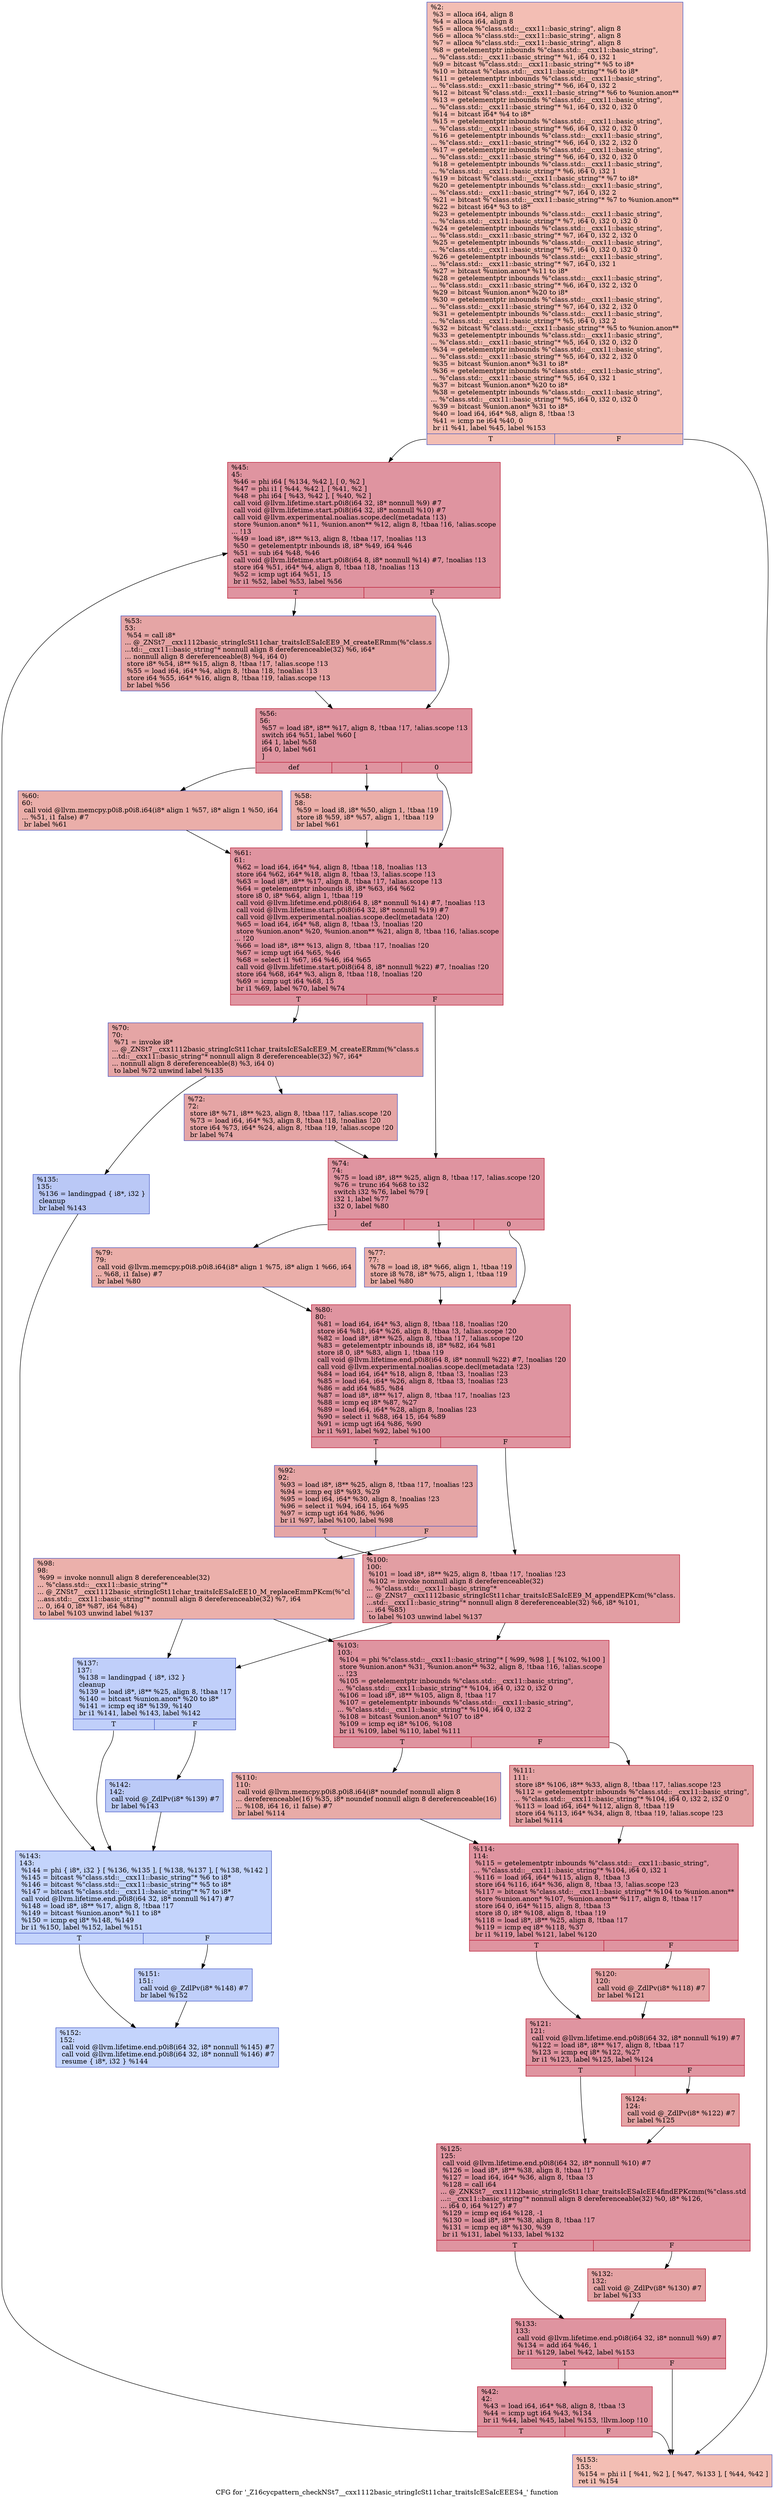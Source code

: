 digraph "CFG for '_Z16cycpattern_checkNSt7__cxx1112basic_stringIcSt11char_traitsIcESaIcEEES4_' function" {
	label="CFG for '_Z16cycpattern_checkNSt7__cxx1112basic_stringIcSt11char_traitsIcESaIcEEES4_' function";

	Node0x564b81368ff0 [shape=record,color="#3d50c3ff", style=filled, fillcolor="#e36c5570",label="{%2:\l  %3 = alloca i64, align 8\l  %4 = alloca i64, align 8\l  %5 = alloca %\"class.std::__cxx11::basic_string\", align 8\l  %6 = alloca %\"class.std::__cxx11::basic_string\", align 8\l  %7 = alloca %\"class.std::__cxx11::basic_string\", align 8\l  %8 = getelementptr inbounds %\"class.std::__cxx11::basic_string\",\l... %\"class.std::__cxx11::basic_string\"* %1, i64 0, i32 1\l  %9 = bitcast %\"class.std::__cxx11::basic_string\"* %5 to i8*\l  %10 = bitcast %\"class.std::__cxx11::basic_string\"* %6 to i8*\l  %11 = getelementptr inbounds %\"class.std::__cxx11::basic_string\",\l... %\"class.std::__cxx11::basic_string\"* %6, i64 0, i32 2\l  %12 = bitcast %\"class.std::__cxx11::basic_string\"* %6 to %union.anon**\l  %13 = getelementptr inbounds %\"class.std::__cxx11::basic_string\",\l... %\"class.std::__cxx11::basic_string\"* %1, i64 0, i32 0, i32 0\l  %14 = bitcast i64* %4 to i8*\l  %15 = getelementptr inbounds %\"class.std::__cxx11::basic_string\",\l... %\"class.std::__cxx11::basic_string\"* %6, i64 0, i32 0, i32 0\l  %16 = getelementptr inbounds %\"class.std::__cxx11::basic_string\",\l... %\"class.std::__cxx11::basic_string\"* %6, i64 0, i32 2, i32 0\l  %17 = getelementptr inbounds %\"class.std::__cxx11::basic_string\",\l... %\"class.std::__cxx11::basic_string\"* %6, i64 0, i32 0, i32 0\l  %18 = getelementptr inbounds %\"class.std::__cxx11::basic_string\",\l... %\"class.std::__cxx11::basic_string\"* %6, i64 0, i32 1\l  %19 = bitcast %\"class.std::__cxx11::basic_string\"* %7 to i8*\l  %20 = getelementptr inbounds %\"class.std::__cxx11::basic_string\",\l... %\"class.std::__cxx11::basic_string\"* %7, i64 0, i32 2\l  %21 = bitcast %\"class.std::__cxx11::basic_string\"* %7 to %union.anon**\l  %22 = bitcast i64* %3 to i8*\l  %23 = getelementptr inbounds %\"class.std::__cxx11::basic_string\",\l... %\"class.std::__cxx11::basic_string\"* %7, i64 0, i32 0, i32 0\l  %24 = getelementptr inbounds %\"class.std::__cxx11::basic_string\",\l... %\"class.std::__cxx11::basic_string\"* %7, i64 0, i32 2, i32 0\l  %25 = getelementptr inbounds %\"class.std::__cxx11::basic_string\",\l... %\"class.std::__cxx11::basic_string\"* %7, i64 0, i32 0, i32 0\l  %26 = getelementptr inbounds %\"class.std::__cxx11::basic_string\",\l... %\"class.std::__cxx11::basic_string\"* %7, i64 0, i32 1\l  %27 = bitcast %union.anon* %11 to i8*\l  %28 = getelementptr inbounds %\"class.std::__cxx11::basic_string\",\l... %\"class.std::__cxx11::basic_string\"* %6, i64 0, i32 2, i32 0\l  %29 = bitcast %union.anon* %20 to i8*\l  %30 = getelementptr inbounds %\"class.std::__cxx11::basic_string\",\l... %\"class.std::__cxx11::basic_string\"* %7, i64 0, i32 2, i32 0\l  %31 = getelementptr inbounds %\"class.std::__cxx11::basic_string\",\l... %\"class.std::__cxx11::basic_string\"* %5, i64 0, i32 2\l  %32 = bitcast %\"class.std::__cxx11::basic_string\"* %5 to %union.anon**\l  %33 = getelementptr inbounds %\"class.std::__cxx11::basic_string\",\l... %\"class.std::__cxx11::basic_string\"* %5, i64 0, i32 0, i32 0\l  %34 = getelementptr inbounds %\"class.std::__cxx11::basic_string\",\l... %\"class.std::__cxx11::basic_string\"* %5, i64 0, i32 2, i32 0\l  %35 = bitcast %union.anon* %31 to i8*\l  %36 = getelementptr inbounds %\"class.std::__cxx11::basic_string\",\l... %\"class.std::__cxx11::basic_string\"* %5, i64 0, i32 1\l  %37 = bitcast %union.anon* %20 to i8*\l  %38 = getelementptr inbounds %\"class.std::__cxx11::basic_string\",\l... %\"class.std::__cxx11::basic_string\"* %5, i64 0, i32 0, i32 0\l  %39 = bitcast %union.anon* %31 to i8*\l  %40 = load i64, i64* %8, align 8, !tbaa !3\l  %41 = icmp ne i64 %40, 0\l  br i1 %41, label %45, label %153\l|{<s0>T|<s1>F}}"];
	Node0x564b81368ff0:s0 -> Node0x564b813697d0;
	Node0x564b81368ff0:s1 -> Node0x564b8136b9e0;
	Node0x564b8136bb20 [shape=record,color="#b70d28ff", style=filled, fillcolor="#b70d2870",label="{%42:\l42:                                               \l  %43 = load i64, i64* %8, align 8, !tbaa !3\l  %44 = icmp ugt i64 %43, %134\l  br i1 %44, label %45, label %153, !llvm.loop !10\l|{<s0>T|<s1>F}}"];
	Node0x564b8136bb20:s0 -> Node0x564b813697d0;
	Node0x564b8136bb20:s1 -> Node0x564b8136b9e0;
	Node0x564b813697d0 [shape=record,color="#b70d28ff", style=filled, fillcolor="#b70d2870",label="{%45:\l45:                                               \l  %46 = phi i64 [ %134, %42 ], [ 0, %2 ]\l  %47 = phi i1 [ %44, %42 ], [ %41, %2 ]\l  %48 = phi i64 [ %43, %42 ], [ %40, %2 ]\l  call void @llvm.lifetime.start.p0i8(i64 32, i8* nonnull %9) #7\l  call void @llvm.lifetime.start.p0i8(i64 32, i8* nonnull %10) #7\l  call void @llvm.experimental.noalias.scope.decl(metadata !13)\l  store %union.anon* %11, %union.anon** %12, align 8, !tbaa !16, !alias.scope\l... !13\l  %49 = load i8*, i8** %13, align 8, !tbaa !17, !noalias !13\l  %50 = getelementptr inbounds i8, i8* %49, i64 %46\l  %51 = sub i64 %48, %46\l  call void @llvm.lifetime.start.p0i8(i64 8, i8* nonnull %14) #7, !noalias !13\l  store i64 %51, i64* %4, align 8, !tbaa !18, !noalias !13\l  %52 = icmp ugt i64 %51, 15\l  br i1 %52, label %53, label %56\l|{<s0>T|<s1>F}}"];
	Node0x564b813697d0:s0 -> Node0x564b8136e130;
	Node0x564b813697d0:s1 -> Node0x564b8136e1c0;
	Node0x564b8136e130 [shape=record,color="#3d50c3ff", style=filled, fillcolor="#c5333470",label="{%53:\l53:                                               \l  %54 = call i8*\l... @_ZNSt7__cxx1112basic_stringIcSt11char_traitsIcESaIcEE9_M_createERmm(%\"class.s\l...td::__cxx11::basic_string\"* nonnull align 8 dereferenceable(32) %6, i64*\l... nonnull align 8 dereferenceable(8) %4, i64 0)\l  store i8* %54, i8** %15, align 8, !tbaa !17, !alias.scope !13\l  %55 = load i64, i64* %4, align 8, !tbaa !18, !noalias !13\l  store i64 %55, i64* %16, align 8, !tbaa !19, !alias.scope !13\l  br label %56\l}"];
	Node0x564b8136e130 -> Node0x564b8136e1c0;
	Node0x564b8136e1c0 [shape=record,color="#b70d28ff", style=filled, fillcolor="#b70d2870",label="{%56:\l56:                                               \l  %57 = load i8*, i8** %17, align 8, !tbaa !17, !alias.scope !13\l  switch i64 %51, label %60 [\l    i64 1, label %58\l    i64 0, label %61\l  ]\l|{<s0>def|<s1>1|<s2>0}}"];
	Node0x564b8136e1c0:s0 -> Node0x564b8136e300;
	Node0x564b8136e1c0:s1 -> Node0x564b8136f700;
	Node0x564b8136e1c0:s2 -> Node0x564b8136f790;
	Node0x564b8136f700 [shape=record,color="#3d50c3ff", style=filled, fillcolor="#d0473d70",label="{%58:\l58:                                               \l  %59 = load i8, i8* %50, align 1, !tbaa !19\l  store i8 %59, i8* %57, align 1, !tbaa !19\l  br label %61\l}"];
	Node0x564b8136f700 -> Node0x564b8136f790;
	Node0x564b8136e300 [shape=record,color="#3d50c3ff", style=filled, fillcolor="#d0473d70",label="{%60:\l60:                                               \l  call void @llvm.memcpy.p0i8.p0i8.i64(i8* align 1 %57, i8* align 1 %50, i64\l... %51, i1 false) #7\l  br label %61\l}"];
	Node0x564b8136e300 -> Node0x564b8136f790;
	Node0x564b8136f790 [shape=record,color="#b70d28ff", style=filled, fillcolor="#b70d2870",label="{%61:\l61:                                               \l  %62 = load i64, i64* %4, align 8, !tbaa !18, !noalias !13\l  store i64 %62, i64* %18, align 8, !tbaa !3, !alias.scope !13\l  %63 = load i8*, i8** %17, align 8, !tbaa !17, !alias.scope !13\l  %64 = getelementptr inbounds i8, i8* %63, i64 %62\l  store i8 0, i8* %64, align 1, !tbaa !19\l  call void @llvm.lifetime.end.p0i8(i64 8, i8* nonnull %14) #7, !noalias !13\l  call void @llvm.lifetime.start.p0i8(i64 32, i8* nonnull %19) #7\l  call void @llvm.experimental.noalias.scope.decl(metadata !20)\l  %65 = load i64, i64* %8, align 8, !tbaa !3, !noalias !20\l  store %union.anon* %20, %union.anon** %21, align 8, !tbaa !16, !alias.scope\l... !20\l  %66 = load i8*, i8** %13, align 8, !tbaa !17, !noalias !20\l  %67 = icmp ugt i64 %65, %46\l  %68 = select i1 %67, i64 %46, i64 %65\l  call void @llvm.lifetime.start.p0i8(i64 8, i8* nonnull %22) #7, !noalias !20\l  store i64 %68, i64* %3, align 8, !tbaa !18, !noalias !20\l  %69 = icmp ugt i64 %68, 15\l  br i1 %69, label %70, label %74\l|{<s0>T|<s1>F}}"];
	Node0x564b8136f790:s0 -> Node0x564b813723c0;
	Node0x564b8136f790:s1 -> Node0x564b81372450;
	Node0x564b813723c0 [shape=record,color="#3d50c3ff", style=filled, fillcolor="#c5333470",label="{%70:\l70:                                               \l  %71 = invoke i8*\l... @_ZNSt7__cxx1112basic_stringIcSt11char_traitsIcESaIcEE9_M_createERmm(%\"class.s\l...td::__cxx11::basic_string\"* nonnull align 8 dereferenceable(32) %7, i64*\l... nonnull align 8 dereferenceable(8) %3, i64 0)\l          to label %72 unwind label %135\l}"];
	Node0x564b813723c0 -> Node0x564b813725e0;
	Node0x564b813723c0 -> Node0x564b81372630;
	Node0x564b813725e0 [shape=record,color="#3d50c3ff", style=filled, fillcolor="#c5333470",label="{%72:\l72:                                               \l  store i8* %71, i8** %23, align 8, !tbaa !17, !alias.scope !20\l  %73 = load i64, i64* %3, align 8, !tbaa !18, !noalias !20\l  store i64 %73, i64* %24, align 8, !tbaa !19, !alias.scope !20\l  br label %74\l}"];
	Node0x564b813725e0 -> Node0x564b81372450;
	Node0x564b81372450 [shape=record,color="#b70d28ff", style=filled, fillcolor="#b70d2870",label="{%74:\l74:                                               \l  %75 = load i8*, i8** %25, align 8, !tbaa !17, !alias.scope !20\l  %76 = trunc i64 %68 to i32\l  switch i32 %76, label %79 [\l    i32 1, label %77\l    i32 0, label %80\l  ]\l|{<s0>def|<s1>1|<s2>0}}"];
	Node0x564b81372450:s0 -> Node0x564b81372590;
	Node0x564b81372450:s1 -> Node0x564b81372bd0;
	Node0x564b81372450:s2 -> Node0x564b81372c60;
	Node0x564b81372bd0 [shape=record,color="#3d50c3ff", style=filled, fillcolor="#d0473d70",label="{%77:\l77:                                               \l  %78 = load i8, i8* %66, align 1, !tbaa !19\l  store i8 %78, i8* %75, align 1, !tbaa !19\l  br label %80\l}"];
	Node0x564b81372bd0 -> Node0x564b81372c60;
	Node0x564b81372590 [shape=record,color="#3d50c3ff", style=filled, fillcolor="#d0473d70",label="{%79:\l79:                                               \l  call void @llvm.memcpy.p0i8.p0i8.i64(i8* align 1 %75, i8* align 1 %66, i64\l... %68, i1 false) #7\l  br label %80\l}"];
	Node0x564b81372590 -> Node0x564b81372c60;
	Node0x564b81372c60 [shape=record,color="#b70d28ff", style=filled, fillcolor="#b70d2870",label="{%80:\l80:                                               \l  %81 = load i64, i64* %3, align 8, !tbaa !18, !noalias !20\l  store i64 %81, i64* %26, align 8, !tbaa !3, !alias.scope !20\l  %82 = load i8*, i8** %25, align 8, !tbaa !17, !alias.scope !20\l  %83 = getelementptr inbounds i8, i8* %82, i64 %81\l  store i8 0, i8* %83, align 1, !tbaa !19\l  call void @llvm.lifetime.end.p0i8(i64 8, i8* nonnull %22) #7, !noalias !20\l  call void @llvm.experimental.noalias.scope.decl(metadata !23)\l  %84 = load i64, i64* %18, align 8, !tbaa !3, !noalias !23\l  %85 = load i64, i64* %26, align 8, !tbaa !3, !noalias !23\l  %86 = add i64 %85, %84\l  %87 = load i8*, i8** %17, align 8, !tbaa !17, !noalias !23\l  %88 = icmp eq i8* %87, %27\l  %89 = load i64, i64* %28, align 8, !noalias !23\l  %90 = select i1 %88, i64 15, i64 %89\l  %91 = icmp ugt i64 %86, %90\l  br i1 %91, label %92, label %100\l|{<s0>T|<s1>F}}"];
	Node0x564b81372c60:s0 -> Node0x564b81374240;
	Node0x564b81372c60:s1 -> Node0x564b813742d0;
	Node0x564b81374240 [shape=record,color="#3d50c3ff", style=filled, fillcolor="#c5333470",label="{%92:\l92:                                               \l  %93 = load i8*, i8** %25, align 8, !tbaa !17, !noalias !23\l  %94 = icmp eq i8* %93, %29\l  %95 = load i64, i64* %30, align 8, !noalias !23\l  %96 = select i1 %94, i64 15, i64 %95\l  %97 = icmp ugt i64 %86, %96\l  br i1 %97, label %100, label %98\l|{<s0>T|<s1>F}}"];
	Node0x564b81374240:s0 -> Node0x564b813742d0;
	Node0x564b81374240:s1 -> Node0x564b813746c0;
	Node0x564b813746c0 [shape=record,color="#3d50c3ff", style=filled, fillcolor="#d24b4070",label="{%98:\l98:                                               \l  %99 = invoke nonnull align 8 dereferenceable(32)\l... %\"class.std::__cxx11::basic_string\"*\l... @_ZNSt7__cxx1112basic_stringIcSt11char_traitsIcESaIcEE10_M_replaceEmmPKcm(%\"cl\l...ass.std::__cxx11::basic_string\"* nonnull align 8 dereferenceable(32) %7, i64\l... 0, i64 0, i8* %87, i64 %84)\l          to label %103 unwind label %137\l}"];
	Node0x564b813746c0 -> Node0x564b81374860;
	Node0x564b813746c0 -> Node0x564b813748b0;
	Node0x564b813742d0 [shape=record,color="#b70d28ff", style=filled, fillcolor="#be242e70",label="{%100:\l100:                                              \l  %101 = load i8*, i8** %25, align 8, !tbaa !17, !noalias !23\l  %102 = invoke nonnull align 8 dereferenceable(32)\l... %\"class.std::__cxx11::basic_string\"*\l... @_ZNSt7__cxx1112basic_stringIcSt11char_traitsIcESaIcEE9_M_appendEPKcm(%\"class.\l...std::__cxx11::basic_string\"* nonnull align 8 dereferenceable(32) %6, i8* %101,\l... i64 %85)\l          to label %103 unwind label %137\l}"];
	Node0x564b813742d0 -> Node0x564b81374860;
	Node0x564b813742d0 -> Node0x564b813748b0;
	Node0x564b81374860 [shape=record,color="#b70d28ff", style=filled, fillcolor="#b70d2870",label="{%103:\l103:                                              \l  %104 = phi %\"class.std::__cxx11::basic_string\"* [ %99, %98 ], [ %102, %100 ]\l  store %union.anon* %31, %union.anon** %32, align 8, !tbaa !16, !alias.scope\l... !23\l  %105 = getelementptr inbounds %\"class.std::__cxx11::basic_string\",\l... %\"class.std::__cxx11::basic_string\"* %104, i64 0, i32 0, i32 0\l  %106 = load i8*, i8** %105, align 8, !tbaa !17\l  %107 = getelementptr inbounds %\"class.std::__cxx11::basic_string\",\l... %\"class.std::__cxx11::basic_string\"* %104, i64 0, i32 2\l  %108 = bitcast %union.anon* %107 to i8*\l  %109 = icmp eq i8* %106, %108\l  br i1 %109, label %110, label %111\l|{<s0>T|<s1>F}}"];
	Node0x564b81374860:s0 -> Node0x564b81375370;
	Node0x564b81374860:s1 -> Node0x564b81375400;
	Node0x564b81375370 [shape=record,color="#3d50c3ff", style=filled, fillcolor="#cc403a70",label="{%110:\l110:                                              \l  call void @llvm.memcpy.p0i8.p0i8.i64(i8* noundef nonnull align 8\l... dereferenceable(16) %35, i8* noundef nonnull align 8 dereferenceable(16)\l... %108, i64 16, i1 false) #7\l  br label %114\l}"];
	Node0x564b81375370 -> Node0x564b813757a0;
	Node0x564b81375400 [shape=record,color="#b70d28ff", style=filled, fillcolor="#c32e3170",label="{%111:\l111:                                              \l  store i8* %106, i8** %33, align 8, !tbaa !17, !alias.scope !23\l  %112 = getelementptr inbounds %\"class.std::__cxx11::basic_string\",\l... %\"class.std::__cxx11::basic_string\"* %104, i64 0, i32 2, i32 0\l  %113 = load i64, i64* %112, align 8, !tbaa !19\l  store i64 %113, i64* %34, align 8, !tbaa !19, !alias.scope !23\l  br label %114\l}"];
	Node0x564b81375400 -> Node0x564b813757a0;
	Node0x564b813757a0 [shape=record,color="#b70d28ff", style=filled, fillcolor="#b70d2870",label="{%114:\l114:                                              \l  %115 = getelementptr inbounds %\"class.std::__cxx11::basic_string\",\l... %\"class.std::__cxx11::basic_string\"* %104, i64 0, i32 1\l  %116 = load i64, i64* %115, align 8, !tbaa !3\l  store i64 %116, i64* %36, align 8, !tbaa !3, !alias.scope !23\l  %117 = bitcast %\"class.std::__cxx11::basic_string\"* %104 to %union.anon**\l  store %union.anon* %107, %union.anon** %117, align 8, !tbaa !17\l  store i64 0, i64* %115, align 8, !tbaa !3\l  store i8 0, i8* %108, align 8, !tbaa !19\l  %118 = load i8*, i8** %25, align 8, !tbaa !17\l  %119 = icmp eq i8* %118, %37\l  br i1 %119, label %121, label %120\l|{<s0>T|<s1>F}}"];
	Node0x564b813757a0:s0 -> Node0x564b8136b2b0;
	Node0x564b813757a0:s1 -> Node0x564b8136b340;
	Node0x564b8136b340 [shape=record,color="#b70d28ff", style=filled, fillcolor="#c32e3170",label="{%120:\l120:                                              \l  call void @_ZdlPv(i8* %118) #7\l  br label %121\l}"];
	Node0x564b8136b340 -> Node0x564b8136b2b0;
	Node0x564b8136b2b0 [shape=record,color="#b70d28ff", style=filled, fillcolor="#b70d2870",label="{%121:\l121:                                              \l  call void @llvm.lifetime.end.p0i8(i64 32, i8* nonnull %19) #7\l  %122 = load i8*, i8** %17, align 8, !tbaa !17\l  %123 = icmp eq i8* %122, %27\l  br i1 %123, label %125, label %124\l|{<s0>T|<s1>F}}"];
	Node0x564b8136b2b0:s0 -> Node0x564b8136b950;
	Node0x564b8136b2b0:s1 -> Node0x564b81377150;
	Node0x564b81377150 [shape=record,color="#b70d28ff", style=filled, fillcolor="#c32e3170",label="{%124:\l124:                                              \l  call void @_ZdlPv(i8* %122) #7\l  br label %125\l}"];
	Node0x564b81377150 -> Node0x564b8136b950;
	Node0x564b8136b950 [shape=record,color="#b70d28ff", style=filled, fillcolor="#b70d2870",label="{%125:\l125:                                              \l  call void @llvm.lifetime.end.p0i8(i64 32, i8* nonnull %10) #7\l  %126 = load i8*, i8** %38, align 8, !tbaa !17\l  %127 = load i64, i64* %36, align 8, !tbaa !3\l  %128 = call i64\l... @_ZNKSt7__cxx1112basic_stringIcSt11char_traitsIcESaIcEE4findEPKcmm(%\"class.std\l...::__cxx11::basic_string\"* nonnull align 8 dereferenceable(32) %0, i8* %126,\l... i64 0, i64 %127) #7\l  %129 = icmp eq i64 %128, -1\l  %130 = load i8*, i8** %38, align 8, !tbaa !17\l  %131 = icmp eq i8* %130, %39\l  br i1 %131, label %133, label %132\l|{<s0>T|<s1>F}}"];
	Node0x564b8136b950:s0 -> Node0x564b813775e0;
	Node0x564b8136b950:s1 -> Node0x564b81378280;
	Node0x564b81378280 [shape=record,color="#b70d28ff", style=filled, fillcolor="#c32e3170",label="{%132:\l132:                                              \l  call void @_ZdlPv(i8* %130) #7\l  br label %133\l}"];
	Node0x564b81378280 -> Node0x564b813775e0;
	Node0x564b813775e0 [shape=record,color="#b70d28ff", style=filled, fillcolor="#b70d2870",label="{%133:\l133:                                              \l  call void @llvm.lifetime.end.p0i8(i64 32, i8* nonnull %9) #7\l  %134 = add i64 %46, 1\l  br i1 %129, label %42, label %153\l|{<s0>T|<s1>F}}"];
	Node0x564b813775e0:s0 -> Node0x564b8136bb20;
	Node0x564b813775e0:s1 -> Node0x564b8136b9e0;
	Node0x564b81372630 [shape=record,color="#3d50c3ff", style=filled, fillcolor="#6282ea70",label="{%135:\l135:                                              \l  %136 = landingpad \{ i8*, i32 \}\l          cleanup\l  br label %143\l}"];
	Node0x564b81372630 -> Node0x564b81378820;
	Node0x564b813748b0 [shape=record,color="#3d50c3ff", style=filled, fillcolor="#7093f370",label="{%137:\l137:                                              \l  %138 = landingpad \{ i8*, i32 \}\l          cleanup\l  %139 = load i8*, i8** %25, align 8, !tbaa !17\l  %140 = bitcast %union.anon* %20 to i8*\l  %141 = icmp eq i8* %139, %140\l  br i1 %141, label %143, label %142\l|{<s0>T|<s1>F}}"];
	Node0x564b813748b0:s0 -> Node0x564b81378820;
	Node0x564b813748b0:s1 -> Node0x564b81378aa0;
	Node0x564b81378aa0 [shape=record,color="#3d50c3ff", style=filled, fillcolor="#6687ed70",label="{%142:\l142:                                              \l  call void @_ZdlPv(i8* %139) #7\l  br label %143\l}"];
	Node0x564b81378aa0 -> Node0x564b81378820;
	Node0x564b81378820 [shape=record,color="#3d50c3ff", style=filled, fillcolor="#7a9df870",label="{%143:\l143:                                              \l  %144 = phi \{ i8*, i32 \} [ %136, %135 ], [ %138, %137 ], [ %138, %142 ]\l  %145 = bitcast %\"class.std::__cxx11::basic_string\"* %6 to i8*\l  %146 = bitcast %\"class.std::__cxx11::basic_string\"* %5 to i8*\l  %147 = bitcast %\"class.std::__cxx11::basic_string\"* %7 to i8*\l  call void @llvm.lifetime.end.p0i8(i64 32, i8* nonnull %147) #7\l  %148 = load i8*, i8** %17, align 8, !tbaa !17\l  %149 = bitcast %union.anon* %11 to i8*\l  %150 = icmp eq i8* %148, %149\l  br i1 %150, label %152, label %151\l|{<s0>T|<s1>F}}"];
	Node0x564b81378820:s0 -> Node0x564b81379220;
	Node0x564b81378820:s1 -> Node0x564b81379270;
	Node0x564b81379270 [shape=record,color="#3d50c3ff", style=filled, fillcolor="#7093f370",label="{%151:\l151:                                              \l  call void @_ZdlPv(i8* %148) #7\l  br label %152\l}"];
	Node0x564b81379270 -> Node0x564b81379220;
	Node0x564b81379220 [shape=record,color="#3d50c3ff", style=filled, fillcolor="#7a9df870",label="{%152:\l152:                                              \l  call void @llvm.lifetime.end.p0i8(i64 32, i8* nonnull %145) #7\l  call void @llvm.lifetime.end.p0i8(i64 32, i8* nonnull %146) #7\l  resume \{ i8*, i32 \} %144\l}"];
	Node0x564b8136b9e0 [shape=record,color="#3d50c3ff", style=filled, fillcolor="#e36c5570",label="{%153:\l153:                                              \l  %154 = phi i1 [ %41, %2 ], [ %47, %133 ], [ %44, %42 ]\l  ret i1 %154\l}"];
}
